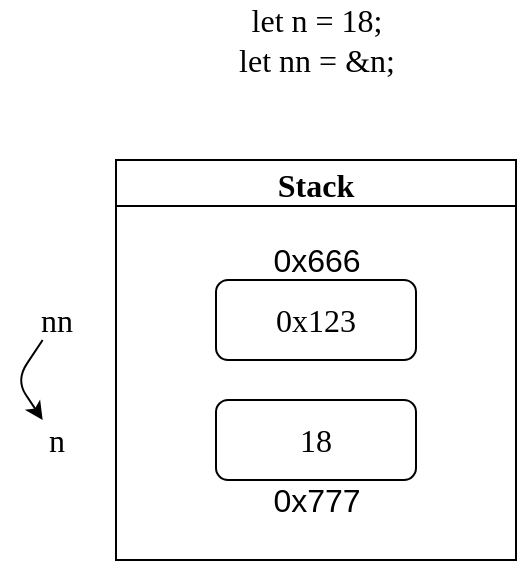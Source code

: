 <mxfile scale="1" border="20">
    <diagram id="SgUMwBTTKpHd1AntH1NO" name="第 1 页">
        <mxGraphModel dx="650" dy="905" grid="1" gridSize="10" guides="1" tooltips="1" connect="1" arrows="1" fold="1" page="1" pageScale="1" pageWidth="827" pageHeight="1169" background="#FFFFFF" math="0" shadow="0">
            <root>
                <mxCell id="0"/>
                <mxCell id="1" parent="0"/>
                <mxCell id="3" value="Stack" style="swimlane;fontSize=16;fontFamily=Comic Sans MS;" parent="1" vertex="1">
                    <mxGeometry x="214" y="220" width="200" height="200" as="geometry"/>
                </mxCell>
                <mxCell id="4" value="0x123" style="rounded=1;whiteSpace=wrap;html=1;fontFamily=Comic Sans MS;fontSize=16;" parent="3" vertex="1">
                    <mxGeometry x="50" y="60" width="100" height="40" as="geometry"/>
                </mxCell>
                <mxCell id="7" value="18" style="rounded=1;whiteSpace=wrap;html=1;fontFamily=Comic Sans MS;fontSize=16;" parent="3" vertex="1">
                    <mxGeometry x="50" y="120" width="100" height="40" as="geometry"/>
                </mxCell>
                <mxCell id="13" value="&lt;font style=&quot;font-size: 16px&quot;&gt;0x777&lt;/font&gt;" style="text;html=1;align=center;verticalAlign=middle;resizable=0;points=[];autosize=1;strokeColor=none;fillColor=none;" vertex="1" parent="3">
                    <mxGeometry x="70" y="160" width="60" height="20" as="geometry"/>
                </mxCell>
                <mxCell id="14" value="&lt;font style=&quot;font-size: 16px&quot;&gt;0x666&lt;/font&gt;" style="text;html=1;align=center;verticalAlign=middle;resizable=0;points=[];autosize=1;strokeColor=none;fillColor=none;" vertex="1" parent="3">
                    <mxGeometry x="70" y="40" width="60" height="20" as="geometry"/>
                </mxCell>
                <mxCell id="12" style="edgeStyle=none;html=1;fontFamily=Comic Sans MS;fontSize=16;" parent="1" source="8" target="9" edge="1">
                    <mxGeometry relative="1" as="geometry">
                        <Array as="points">
                            <mxPoint x="164" y="330"/>
                        </Array>
                    </mxGeometry>
                </mxCell>
                <mxCell id="8" value="nn" style="text;html=1;align=center;verticalAlign=middle;resizable=0;points=[];autosize=1;strokeColor=none;fillColor=none;fontSize=16;fontFamily=Comic Sans MS;" parent="1" vertex="1">
                    <mxGeometry x="169" y="290" width="30" height="20" as="geometry"/>
                </mxCell>
                <mxCell id="9" value="n" style="text;html=1;align=center;verticalAlign=middle;resizable=0;points=[];autosize=1;strokeColor=none;fillColor=none;fontSize=16;fontFamily=Comic Sans MS;" parent="1" vertex="1">
                    <mxGeometry x="174" y="350" width="20" height="20" as="geometry"/>
                </mxCell>
                <mxCell id="10" value="let n = 18;&lt;br&gt;let nn = &amp;amp;n;" style="text;html=1;align=center;verticalAlign=middle;resizable=0;points=[];autosize=1;strokeColor=none;fillColor=none;fontSize=16;fontFamily=Comic Sans MS;" parent="1" vertex="1">
                    <mxGeometry x="264" y="140" width="100" height="40" as="geometry"/>
                </mxCell>
            </root>
        </mxGraphModel>
    </diagram>
</mxfile>